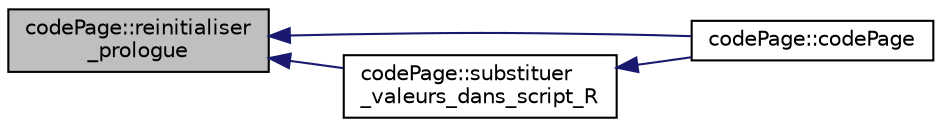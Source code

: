 digraph "codePage::reinitialiser_prologue"
{
 // INTERACTIVE_SVG=YES
  edge [fontname="Helvetica",fontsize="10",labelfontname="Helvetica",labelfontsize="10"];
  node [fontname="Helvetica",fontsize="10",shape=record];
  rankdir="LR";
  Node31 [label="codePage::reinitialiser\l_prologue",height=0.2,width=0.4,color="black", fillcolor="grey75", style="filled", fontcolor="black"];
  Node31 -> Node32 [dir="back",color="midnightblue",fontsize="10",style="solid",fontname="Helvetica"];
  Node32 [label="codePage::codePage",height=0.2,width=0.4,color="black", fillcolor="white", style="filled",URL="$classcode_page.html#a927a6bef8cac0406a49225bc72894a1f"];
  Node31 -> Node33 [dir="back",color="midnightblue",fontsize="10",style="solid",fontname="Helvetica"];
  Node33 [label="codePage::substituer\l_valeurs_dans_script_R",height=0.2,width=0.4,color="black", fillcolor="white", style="filled",URL="$classcode_page.html#a7f3fcb4b6f622b1c11a7b39e245b76b6"];
  Node33 -> Node32 [dir="back",color="midnightblue",fontsize="10",style="solid",fontname="Helvetica"];
}

